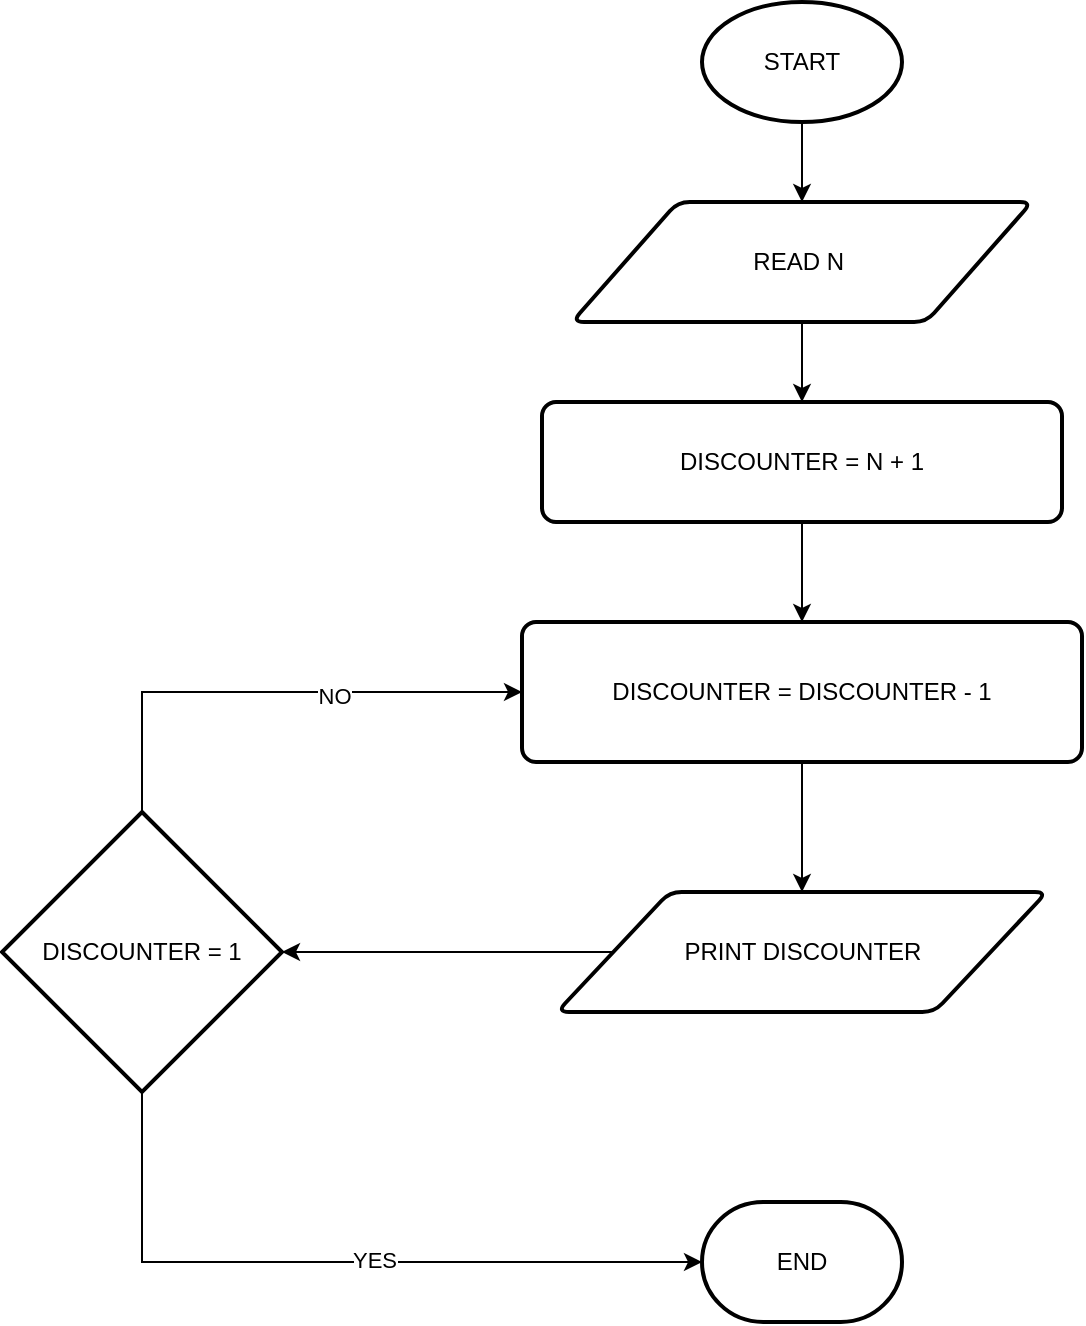 <mxfile version="25.0.3">
  <diagram id="C5RBs43oDa-KdzZeNtuy" name="Page-1">
    <mxGraphModel dx="1290" dy="530" grid="1" gridSize="10" guides="1" tooltips="1" connect="1" arrows="1" fold="1" page="1" pageScale="1" pageWidth="827" pageHeight="1169" math="0" shadow="0">
      <root>
        <mxCell id="WIyWlLk6GJQsqaUBKTNV-0" />
        <mxCell id="WIyWlLk6GJQsqaUBKTNV-1" parent="WIyWlLk6GJQsqaUBKTNV-0" />
        <mxCell id="QF6pp8mLx_lwqcU90dm6-4" style="edgeStyle=orthogonalEdgeStyle;rounded=0;orthogonalLoop=1;jettySize=auto;html=1;exitX=0.5;exitY=1;exitDx=0;exitDy=0;exitPerimeter=0;" edge="1" parent="WIyWlLk6GJQsqaUBKTNV-1" source="QF6pp8mLx_lwqcU90dm6-0" target="QF6pp8mLx_lwqcU90dm6-1">
          <mxGeometry relative="1" as="geometry" />
        </mxCell>
        <mxCell id="QF6pp8mLx_lwqcU90dm6-0" value="START" style="strokeWidth=2;html=1;shape=mxgraph.flowchart.start_1;whiteSpace=wrap;" vertex="1" parent="WIyWlLk6GJQsqaUBKTNV-1">
          <mxGeometry x="470" y="80" width="100" height="60" as="geometry" />
        </mxCell>
        <mxCell id="QF6pp8mLx_lwqcU90dm6-5" style="edgeStyle=orthogonalEdgeStyle;rounded=0;orthogonalLoop=1;jettySize=auto;html=1;exitX=0.5;exitY=1;exitDx=0;exitDy=0;entryX=0.5;entryY=0;entryDx=0;entryDy=0;" edge="1" parent="WIyWlLk6GJQsqaUBKTNV-1" source="QF6pp8mLx_lwqcU90dm6-1" target="QF6pp8mLx_lwqcU90dm6-2">
          <mxGeometry relative="1" as="geometry" />
        </mxCell>
        <mxCell id="QF6pp8mLx_lwqcU90dm6-1" value="READ N&amp;nbsp;" style="shape=parallelogram;html=1;strokeWidth=2;perimeter=parallelogramPerimeter;whiteSpace=wrap;rounded=1;arcSize=12;size=0.23;" vertex="1" parent="WIyWlLk6GJQsqaUBKTNV-1">
          <mxGeometry x="405" y="180" width="230" height="60" as="geometry" />
        </mxCell>
        <mxCell id="QF6pp8mLx_lwqcU90dm6-6" style="edgeStyle=orthogonalEdgeStyle;rounded=0;orthogonalLoop=1;jettySize=auto;html=1;exitX=0.5;exitY=1;exitDx=0;exitDy=0;entryX=0.5;entryY=0;entryDx=0;entryDy=0;" edge="1" parent="WIyWlLk6GJQsqaUBKTNV-1" source="QF6pp8mLx_lwqcU90dm6-2" target="QF6pp8mLx_lwqcU90dm6-3">
          <mxGeometry relative="1" as="geometry" />
        </mxCell>
        <mxCell id="QF6pp8mLx_lwqcU90dm6-2" value="DISCOUNTER = N + 1" style="rounded=1;whiteSpace=wrap;html=1;absoluteArcSize=1;arcSize=14;strokeWidth=2;" vertex="1" parent="WIyWlLk6GJQsqaUBKTNV-1">
          <mxGeometry x="390" y="280" width="260" height="60" as="geometry" />
        </mxCell>
        <mxCell id="QF6pp8mLx_lwqcU90dm6-8" style="edgeStyle=orthogonalEdgeStyle;rounded=0;orthogonalLoop=1;jettySize=auto;html=1;exitX=0.5;exitY=1;exitDx=0;exitDy=0;" edge="1" parent="WIyWlLk6GJQsqaUBKTNV-1" source="QF6pp8mLx_lwqcU90dm6-3" target="QF6pp8mLx_lwqcU90dm6-7">
          <mxGeometry relative="1" as="geometry" />
        </mxCell>
        <mxCell id="QF6pp8mLx_lwqcU90dm6-3" value="DISCOUNTER = DISCOUNTER - 1" style="rounded=1;whiteSpace=wrap;html=1;absoluteArcSize=1;arcSize=14;strokeWidth=2;" vertex="1" parent="WIyWlLk6GJQsqaUBKTNV-1">
          <mxGeometry x="380" y="390" width="280" height="70" as="geometry" />
        </mxCell>
        <mxCell id="QF6pp8mLx_lwqcU90dm6-7" value="PRINT DISCOUNTER" style="shape=parallelogram;html=1;strokeWidth=2;perimeter=parallelogramPerimeter;whiteSpace=wrap;rounded=1;arcSize=12;size=0.23;" vertex="1" parent="WIyWlLk6GJQsqaUBKTNV-1">
          <mxGeometry x="397.5" y="525" width="245" height="60" as="geometry" />
        </mxCell>
        <mxCell id="QF6pp8mLx_lwqcU90dm6-11" style="edgeStyle=orthogonalEdgeStyle;rounded=0;orthogonalLoop=1;jettySize=auto;html=1;exitX=0.5;exitY=0;exitDx=0;exitDy=0;exitPerimeter=0;entryX=0;entryY=0.5;entryDx=0;entryDy=0;" edge="1" parent="WIyWlLk6GJQsqaUBKTNV-1" source="QF6pp8mLx_lwqcU90dm6-9" target="QF6pp8mLx_lwqcU90dm6-3">
          <mxGeometry relative="1" as="geometry" />
        </mxCell>
        <mxCell id="QF6pp8mLx_lwqcU90dm6-17" value="NO" style="edgeLabel;html=1;align=center;verticalAlign=middle;resizable=0;points=[];" vertex="1" connectable="0" parent="QF6pp8mLx_lwqcU90dm6-11">
          <mxGeometry x="0.246" y="-2" relative="1" as="geometry">
            <mxPoint as="offset" />
          </mxGeometry>
        </mxCell>
        <mxCell id="QF6pp8mLx_lwqcU90dm6-9" value="DISCOUNTER = 1" style="strokeWidth=2;html=1;shape=mxgraph.flowchart.decision;whiteSpace=wrap;" vertex="1" parent="WIyWlLk6GJQsqaUBKTNV-1">
          <mxGeometry x="120" y="485" width="140" height="140" as="geometry" />
        </mxCell>
        <mxCell id="QF6pp8mLx_lwqcU90dm6-10" style="edgeStyle=orthogonalEdgeStyle;rounded=0;orthogonalLoop=1;jettySize=auto;html=1;exitX=0;exitY=0.5;exitDx=0;exitDy=0;entryX=1;entryY=0.5;entryDx=0;entryDy=0;entryPerimeter=0;" edge="1" parent="WIyWlLk6GJQsqaUBKTNV-1" source="QF6pp8mLx_lwqcU90dm6-7" target="QF6pp8mLx_lwqcU90dm6-9">
          <mxGeometry relative="1" as="geometry" />
        </mxCell>
        <mxCell id="QF6pp8mLx_lwqcU90dm6-12" value="END" style="strokeWidth=2;html=1;shape=mxgraph.flowchart.terminator;whiteSpace=wrap;" vertex="1" parent="WIyWlLk6GJQsqaUBKTNV-1">
          <mxGeometry x="470" y="680" width="100" height="60" as="geometry" />
        </mxCell>
        <mxCell id="QF6pp8mLx_lwqcU90dm6-15" style="edgeStyle=orthogonalEdgeStyle;rounded=0;orthogonalLoop=1;jettySize=auto;html=1;exitX=0.5;exitY=1;exitDx=0;exitDy=0;exitPerimeter=0;entryX=0;entryY=0.5;entryDx=0;entryDy=0;entryPerimeter=0;" edge="1" parent="WIyWlLk6GJQsqaUBKTNV-1" source="QF6pp8mLx_lwqcU90dm6-9" target="QF6pp8mLx_lwqcU90dm6-12">
          <mxGeometry relative="1" as="geometry" />
        </mxCell>
        <mxCell id="QF6pp8mLx_lwqcU90dm6-16" value="YES" style="edgeLabel;html=1;align=center;verticalAlign=middle;resizable=0;points=[];" vertex="1" connectable="0" parent="QF6pp8mLx_lwqcU90dm6-15">
          <mxGeometry x="0.1" y="1" relative="1" as="geometry">
            <mxPoint as="offset" />
          </mxGeometry>
        </mxCell>
      </root>
    </mxGraphModel>
  </diagram>
</mxfile>
